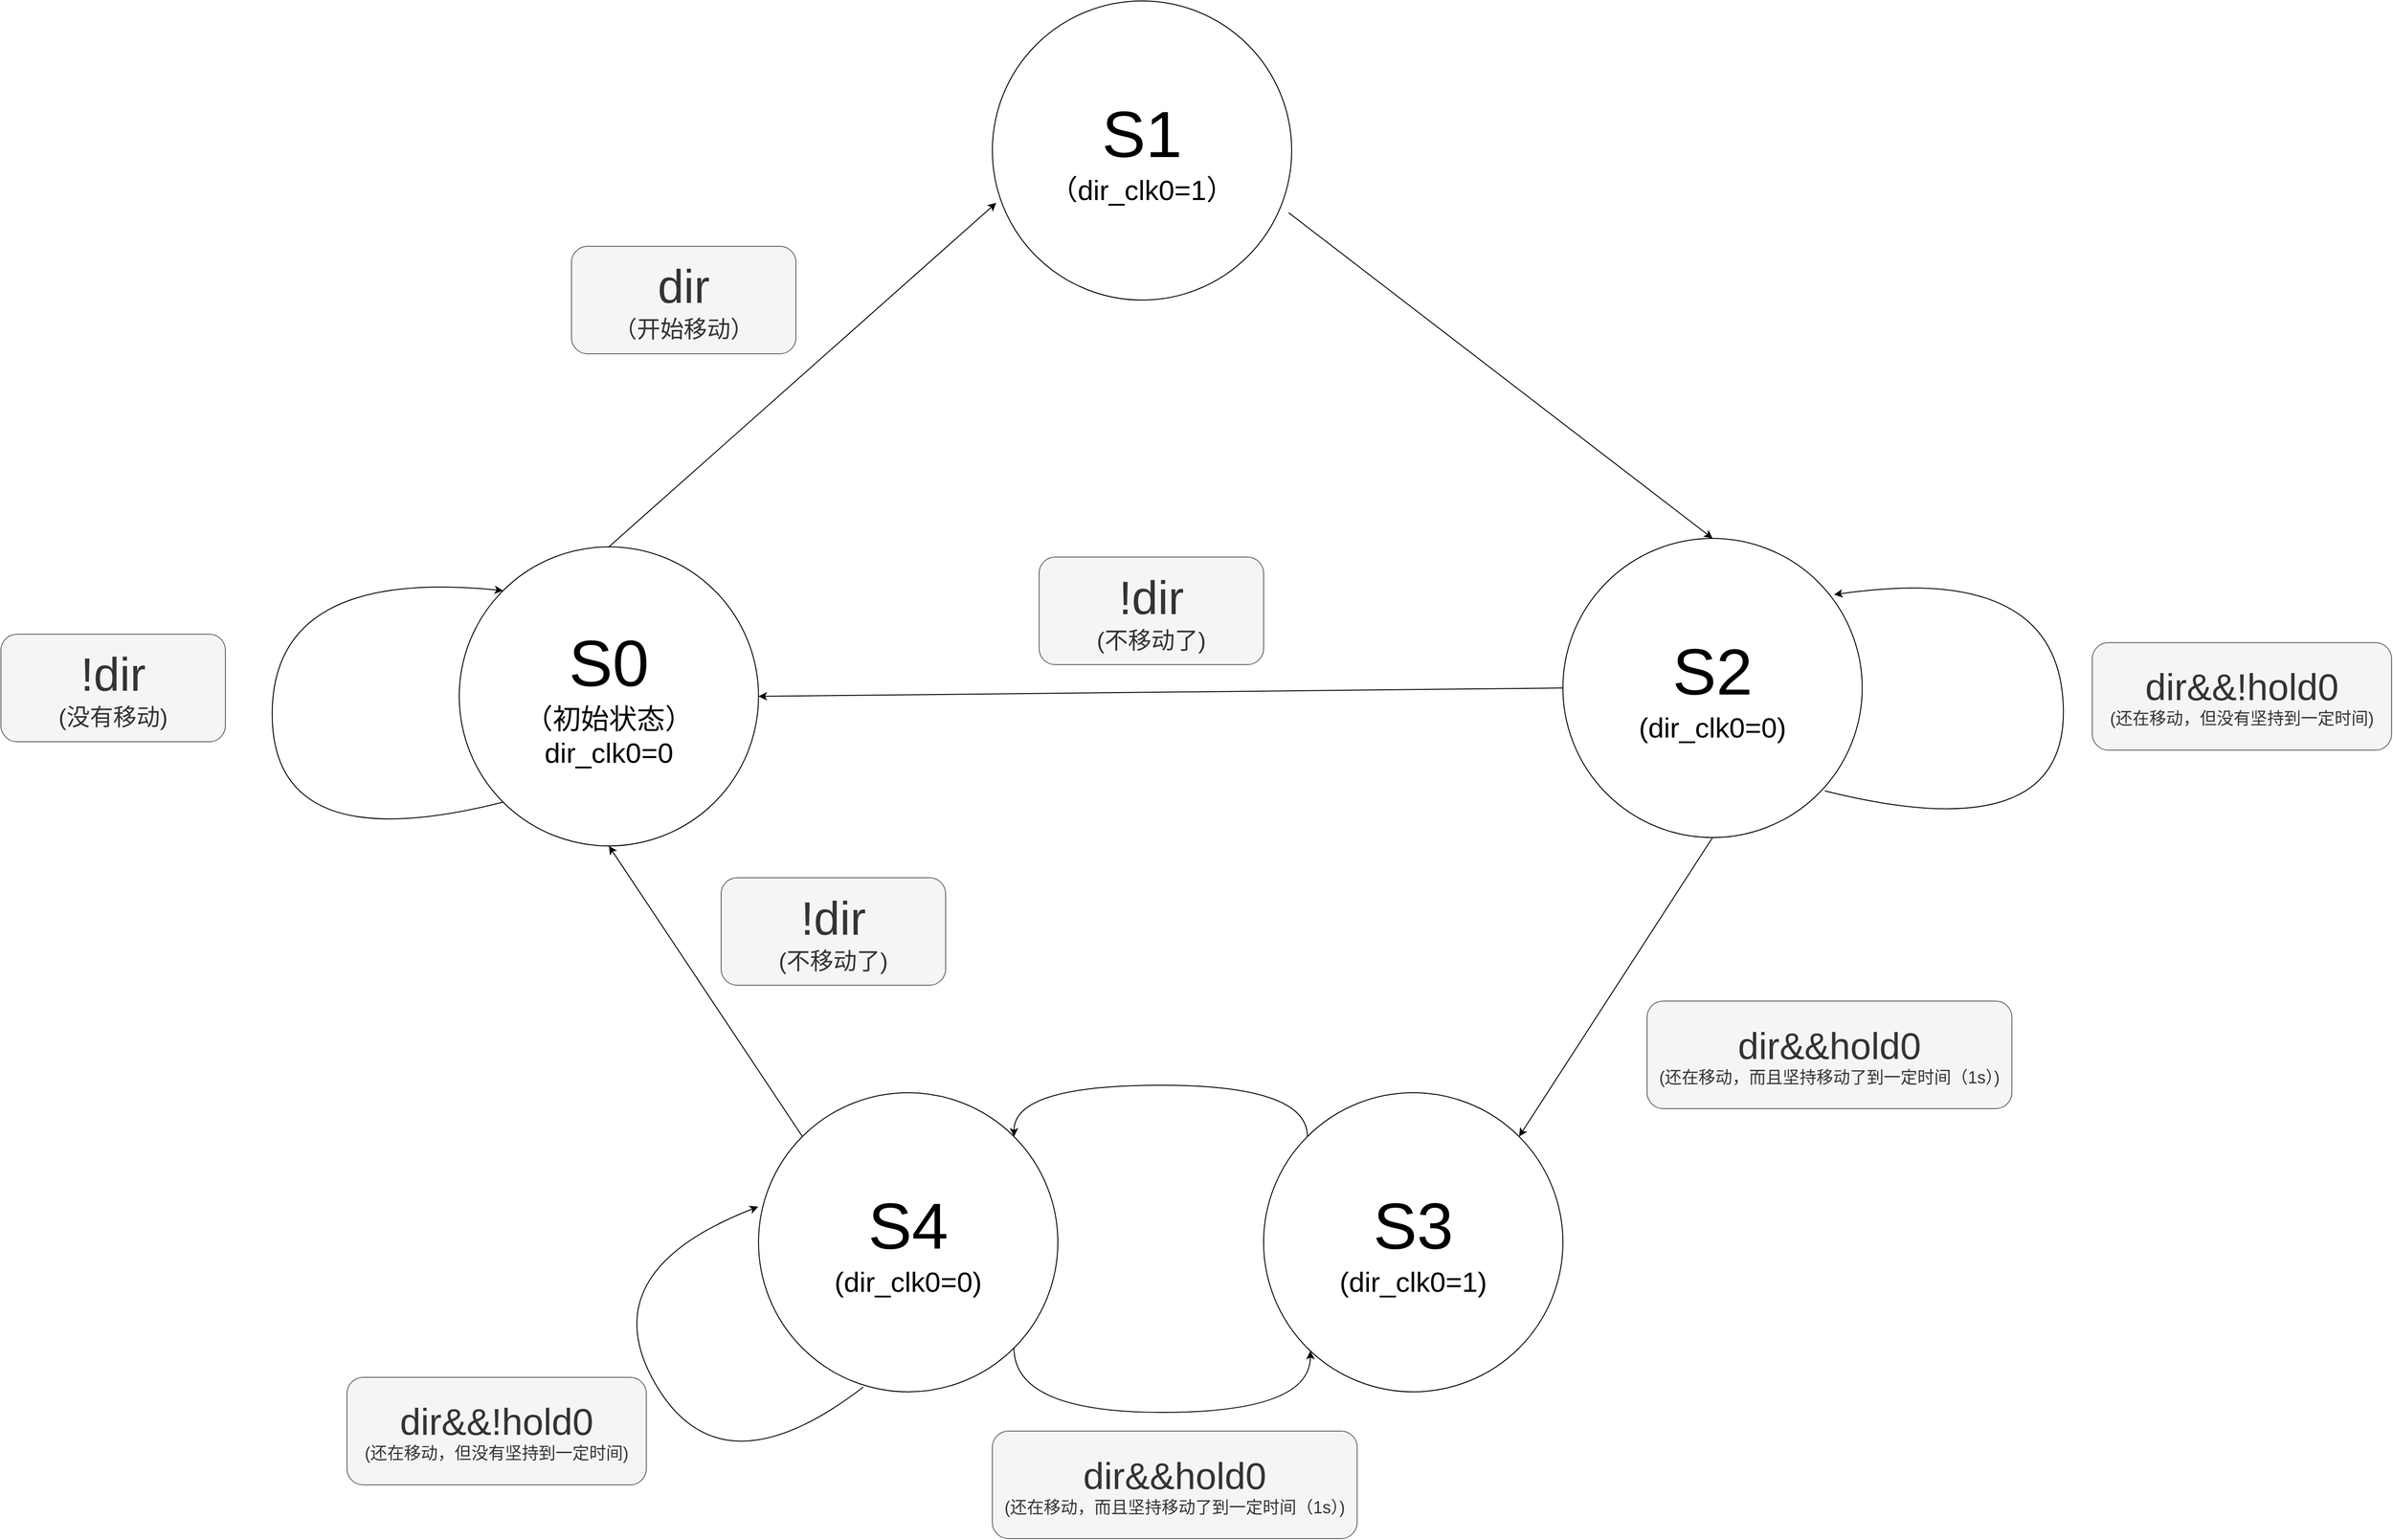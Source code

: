 <mxfile version="10.6.5" type="device"><diagram id="hAF1aSf1hKzknLRDnMsj" name="第 1 页"><mxGraphModel dx="3367" dy="2110" grid="1" gridSize="10" guides="1" tooltips="1" connect="1" arrows="1" fold="1" page="1" pageScale="1" pageWidth="4681" pageHeight="3300" math="0" shadow="0"><root><mxCell id="0"/><mxCell id="1" parent="0"/><mxCell id="Im5c5Ad8LRr9TI793tAp-1" value="&lt;font&gt;&lt;font&gt;&lt;font style=&quot;font-size: 70px&quot;&gt;S0&lt;/font&gt;&lt;br&gt;&lt;/font&gt;&lt;font style=&quot;font-size: 30px&quot;&gt;（初始状态）&lt;br&gt;&lt;/font&gt;&lt;font style=&quot;font-size: 30px&quot;&gt;dir_clk0=0&lt;/font&gt;&lt;br&gt;&lt;/font&gt;" style="ellipse;whiteSpace=wrap;html=1;aspect=fixed;" vertex="1" parent="1"><mxGeometry x="1450" y="904" width="320" height="320" as="geometry"/></mxCell><mxCell id="Im5c5Ad8LRr9TI793tAp-2" value="&lt;font&gt;&lt;font&gt;&lt;font style=&quot;font-size: 70px&quot;&gt;S1&lt;/font&gt;&lt;br&gt;&lt;/font&gt;&lt;font style=&quot;font-size: 30px&quot;&gt;（dir_clk0=1）&lt;/font&gt;&lt;br&gt;&lt;/font&gt;" style="ellipse;whiteSpace=wrap;html=1;aspect=fixed;" vertex="1" parent="1"><mxGeometry x="2020" y="320" width="320" height="320" as="geometry"/></mxCell><mxCell id="Im5c5Ad8LRr9TI793tAp-3" value="&lt;font&gt;&lt;font style=&quot;font-size: 70px&quot;&gt;S3&lt;br&gt;&lt;/font&gt;&lt;font style=&quot;font-size: 30px&quot;&gt;(dir_clk0=1)&lt;/font&gt;&lt;br&gt;&lt;/font&gt;" style="ellipse;whiteSpace=wrap;html=1;aspect=fixed;" vertex="1" parent="1"><mxGeometry x="2310" y="1488" width="320" height="320" as="geometry"/></mxCell><mxCell id="Im5c5Ad8LRr9TI793tAp-4" value="&lt;font&gt;&lt;font style=&quot;font-size: 70px&quot;&gt;S4&lt;br&gt;&lt;/font&gt;&lt;font style=&quot;font-size: 30px&quot;&gt;(dir_clk0=0)&lt;/font&gt;&lt;br&gt;&lt;/font&gt;" style="ellipse;whiteSpace=wrap;html=1;aspect=fixed;" vertex="1" parent="1"><mxGeometry x="1770" y="1488" width="320" height="320" as="geometry"/></mxCell><mxCell id="Im5c5Ad8LRr9TI793tAp-5" value="&lt;font&gt;&lt;font style=&quot;font-size: 70px&quot;&gt;S2&lt;br&gt;&lt;/font&gt;&lt;font style=&quot;font-size: 30px&quot;&gt;(dir_clk0=0)&lt;/font&gt;&lt;br&gt;&lt;/font&gt;" style="ellipse;whiteSpace=wrap;html=1;aspect=fixed;" vertex="1" parent="1"><mxGeometry x="2630" y="895" width="320" height="320" as="geometry"/></mxCell><mxCell id="Im5c5Ad8LRr9TI793tAp-6" value="" style="curved=1;endArrow=classic;html=1;entryX=0;entryY=0;entryDx=0;entryDy=0;exitX=0;exitY=1;exitDx=0;exitDy=0;" edge="1" parent="1" source="Im5c5Ad8LRr9TI793tAp-1" target="Im5c5Ad8LRr9TI793tAp-1"><mxGeometry width="50" height="50" relative="1" as="geometry"><mxPoint x="1446" y="1166" as="sourcePoint"/><mxPoint x="1456" y="966" as="targetPoint"/><Array as="points"><mxPoint x="1250" y="1240"/><mxPoint x="1250" y="926"/></Array></mxGeometry></mxCell><mxCell id="Im5c5Ad8LRr9TI793tAp-7" value="&lt;font&gt;&lt;span style=&quot;font-size: 50px&quot;&gt;!dir&lt;/span&gt;&lt;br&gt;&lt;font style=&quot;font-size: 25px&quot;&gt;(没有移动)&lt;/font&gt;&lt;br&gt;&lt;/font&gt;" style="rounded=1;whiteSpace=wrap;html=1;fillColor=#f5f5f5;strokeColor=#666666;fontColor=#333333;" vertex="1" parent="1"><mxGeometry x="960" y="997.5" width="240" height="115" as="geometry"/></mxCell><mxCell id="Im5c5Ad8LRr9TI793tAp-8" value="" style="endArrow=classic;html=1;entryX=0.013;entryY=0.675;entryDx=0;entryDy=0;entryPerimeter=0;exitX=0.5;exitY=0;exitDx=0;exitDy=0;" edge="1" parent="1" source="Im5c5Ad8LRr9TI793tAp-1" target="Im5c5Ad8LRr9TI793tAp-2"><mxGeometry width="50" height="50" relative="1" as="geometry"><mxPoint x="1590" y="890" as="sourcePoint"/><mxPoint x="930" y="2480" as="targetPoint"/></mxGeometry></mxCell><mxCell id="Im5c5Ad8LRr9TI793tAp-9" value="&lt;font&gt;&lt;span style=&quot;font-size: 50px&quot;&gt;dir&lt;/span&gt;&lt;br&gt;&lt;span style=&quot;font-size: 25px&quot;&gt;（开始移动）&lt;/span&gt;&lt;br&gt;&lt;/font&gt;" style="rounded=1;whiteSpace=wrap;html=1;fillColor=#f5f5f5;strokeColor=#666666;fontColor=#333333;" vertex="1" parent="1"><mxGeometry x="1570" y="582.5" width="240" height="115" as="geometry"/></mxCell><mxCell id="Im5c5Ad8LRr9TI793tAp-10" value="" style="endArrow=classic;html=1;entryX=0.5;entryY=0;entryDx=0;entryDy=0;exitX=0.99;exitY=0.708;exitDx=0;exitDy=0;exitPerimeter=0;" edge="1" parent="1" source="Im5c5Ad8LRr9TI793tAp-2" target="Im5c5Ad8LRr9TI793tAp-5"><mxGeometry width="50" height="50" relative="1" as="geometry"><mxPoint x="880" y="1880" as="sourcePoint"/><mxPoint x="930" y="1830" as="targetPoint"/></mxGeometry></mxCell><mxCell id="Im5c5Ad8LRr9TI793tAp-11" value="" style="endArrow=classic;html=1;entryX=1;entryY=0.5;entryDx=0;entryDy=0;exitX=0;exitY=0.5;exitDx=0;exitDy=0;" edge="1" parent="1" source="Im5c5Ad8LRr9TI793tAp-5" target="Im5c5Ad8LRr9TI793tAp-1"><mxGeometry width="50" height="50" relative="1" as="geometry"><mxPoint x="880" y="1880" as="sourcePoint"/><mxPoint x="930" y="1830" as="targetPoint"/></mxGeometry></mxCell><mxCell id="Im5c5Ad8LRr9TI793tAp-12" value="&lt;font&gt;&lt;span style=&quot;font-size: 50px&quot;&gt;!dir&lt;/span&gt;&lt;br&gt;&lt;font style=&quot;font-size: 25px&quot;&gt;(不移动了)&lt;/font&gt;&lt;br&gt;&lt;/font&gt;" style="rounded=1;whiteSpace=wrap;html=1;fillColor=#f5f5f5;strokeColor=#666666;fontColor=#333333;" vertex="1" parent="1"><mxGeometry x="2070" y="915" width="240" height="115" as="geometry"/></mxCell><mxCell id="Im5c5Ad8LRr9TI793tAp-13" value="" style="curved=1;endArrow=classic;html=1;entryX=0.906;entryY=0.188;entryDx=0;entryDy=0;exitX=0.875;exitY=0.844;exitDx=0;exitDy=0;exitPerimeter=0;entryPerimeter=0;" edge="1" parent="1" source="Im5c5Ad8LRr9TI793tAp-5" target="Im5c5Ad8LRr9TI793tAp-5"><mxGeometry width="50" height="50" relative="1" as="geometry"><mxPoint x="3346" y="1167.5" as="sourcePoint"/><mxPoint x="3356" y="967.5" as="targetPoint"/><Array as="points"><mxPoint x="3170" y="1230"/><mxPoint x="3160" y="920"/></Array></mxGeometry></mxCell><mxCell id="Im5c5Ad8LRr9TI793tAp-15" value="" style="endArrow=classic;html=1;entryX=1;entryY=0;entryDx=0;entryDy=0;exitX=0.5;exitY=1;exitDx=0;exitDy=0;" edge="1" parent="1" source="Im5c5Ad8LRr9TI793tAp-5" target="Im5c5Ad8LRr9TI793tAp-3"><mxGeometry width="50" height="50" relative="1" as="geometry"><mxPoint x="880" y="1880" as="sourcePoint"/><mxPoint x="930" y="1830" as="targetPoint"/></mxGeometry></mxCell><mxCell id="Im5c5Ad8LRr9TI793tAp-17" value="" style="endArrow=classic;html=1;entryX=1;entryY=0;entryDx=0;entryDy=0;exitX=0;exitY=0;exitDx=0;exitDy=0;edgeStyle=orthogonalEdgeStyle;curved=1;" edge="1" parent="1" source="Im5c5Ad8LRr9TI793tAp-3" target="Im5c5Ad8LRr9TI793tAp-4"><mxGeometry width="50" height="50" relative="1" as="geometry"><mxPoint x="880" y="1880" as="sourcePoint"/><mxPoint x="930" y="1830" as="targetPoint"/><Array as="points"><mxPoint x="2357" y="1480"/><mxPoint x="2043" y="1480"/></Array></mxGeometry></mxCell><mxCell id="Im5c5Ad8LRr9TI793tAp-18" value="" style="endArrow=classic;html=1;entryX=0.5;entryY=1;entryDx=0;entryDy=0;exitX=0;exitY=0;exitDx=0;exitDy=0;" edge="1" parent="1" source="Im5c5Ad8LRr9TI793tAp-4" target="Im5c5Ad8LRr9TI793tAp-1"><mxGeometry width="50" height="50" relative="1" as="geometry"><mxPoint x="880" y="1880" as="sourcePoint"/><mxPoint x="930" y="1830" as="targetPoint"/></mxGeometry></mxCell><mxCell id="Im5c5Ad8LRr9TI793tAp-19" value="&lt;font&gt;&lt;span style=&quot;font-size: 50px&quot;&gt;!dir&lt;/span&gt;&lt;br&gt;&lt;font style=&quot;font-size: 25px&quot;&gt;(不移动了)&lt;/font&gt;&lt;br&gt;&lt;/font&gt;" style="rounded=1;whiteSpace=wrap;html=1;fillColor=#f5f5f5;strokeColor=#666666;fontColor=#333333;" vertex="1" parent="1"><mxGeometry x="1730" y="1258" width="240" height="115" as="geometry"/></mxCell><mxCell id="Im5c5Ad8LRr9TI793tAp-20" value="" style="endArrow=classic;html=1;edgeStyle=orthogonalEdgeStyle;curved=1;exitX=1;exitY=1;exitDx=0;exitDy=0;" edge="1" parent="1" source="Im5c5Ad8LRr9TI793tAp-4" target="Im5c5Ad8LRr9TI793tAp-3"><mxGeometry width="50" height="50" relative="1" as="geometry"><mxPoint x="2240" y="1800" as="sourcePoint"/><mxPoint x="2040" y="1775" as="targetPoint"/><Array as="points"><mxPoint x="2043" y="1830"/><mxPoint x="2360" y="1830"/></Array></mxGeometry></mxCell><mxCell id="Im5c5Ad8LRr9TI793tAp-21" value="&lt;font&gt;&lt;span&gt;&lt;font style=&quot;font-size: 40px&quot;&gt;dir&amp;amp;&amp;amp;!hold0&lt;/font&gt;&lt;/span&gt;&lt;br&gt;&lt;font style=&quot;font-size: 18px&quot;&gt;(还在移动，但没有坚持到一定时间)&lt;/font&gt;&lt;br&gt;&lt;/font&gt;" style="rounded=1;whiteSpace=wrap;html=1;fillColor=#f5f5f5;strokeColor=#666666;fontColor=#333333;" vertex="1" parent="1"><mxGeometry x="1330" y="1792.5" width="320" height="115" as="geometry"/></mxCell><mxCell id="Im5c5Ad8LRr9TI793tAp-22" value="&lt;font&gt;&lt;span&gt;&lt;font style=&quot;font-size: 40px&quot;&gt;dir&amp;amp;&amp;amp;hold0&lt;/font&gt;&lt;/span&gt;&lt;br&gt;&lt;font style=&quot;font-size: 18px&quot;&gt;(还在移动，而且坚持移动了到一定时间（1s）)&lt;/font&gt;&lt;br&gt;&lt;/font&gt;" style="rounded=1;whiteSpace=wrap;html=1;fillColor=#f5f5f5;strokeColor=#666666;fontColor=#333333;" vertex="1" parent="1"><mxGeometry x="2020" y="1850" width="390" height="115" as="geometry"/></mxCell><mxCell id="Im5c5Ad8LRr9TI793tAp-23" value="&lt;font&gt;&lt;span&gt;&lt;font style=&quot;font-size: 40px&quot;&gt;dir&amp;amp;&amp;amp;hold0&lt;/font&gt;&lt;/span&gt;&lt;br&gt;&lt;font style=&quot;font-size: 18px&quot;&gt;(还在移动，而且坚持移动了到一定时间（1s）)&lt;/font&gt;&lt;br&gt;&lt;/font&gt;" style="rounded=1;whiteSpace=wrap;html=1;fillColor=#f5f5f5;strokeColor=#666666;fontColor=#333333;" vertex="1" parent="1"><mxGeometry x="2720" y="1390" width="390" height="115" as="geometry"/></mxCell><mxCell id="Im5c5Ad8LRr9TI793tAp-24" value="&lt;font&gt;&lt;span&gt;&lt;font style=&quot;font-size: 40px&quot;&gt;dir&amp;amp;&amp;amp;!hold0&lt;/font&gt;&lt;/span&gt;&lt;br&gt;&lt;font style=&quot;font-size: 18px&quot;&gt;(还在移动，但没有坚持到一定时间)&lt;/font&gt;&lt;br&gt;&lt;/font&gt;" style="rounded=1;whiteSpace=wrap;html=1;fillColor=#f5f5f5;strokeColor=#666666;fontColor=#333333;" vertex="1" parent="1"><mxGeometry x="3196" y="1006.5" width="320" height="115" as="geometry"/></mxCell><mxCell id="Im5c5Ad8LRr9TI793tAp-25" value="" style="curved=1;endArrow=classic;html=1;entryX=-0.001;entryY=0.381;entryDx=0;entryDy=0;exitX=0.35;exitY=0.984;exitDx=0;exitDy=0;entryPerimeter=0;exitPerimeter=0;" edge="1" parent="1" source="Im5c5Ad8LRr9TI793tAp-4" target="Im5c5Ad8LRr9TI793tAp-4"><mxGeometry width="50" height="50" relative="1" as="geometry"><mxPoint x="1769.833" y="1943.667" as="sourcePoint"/><mxPoint x="1769.833" y="1717" as="targetPoint"/><Array as="points"><mxPoint x="1730" y="1920"/><mxPoint x="1590" y="1680"/></Array></mxGeometry></mxCell></root></mxGraphModel></diagram></mxfile>